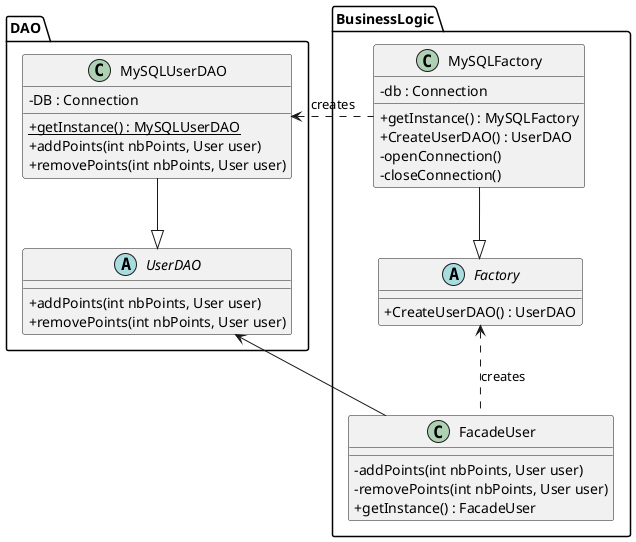 @startuml
skinparam classAttributeIconSize 0

package BusinessLogic{
    class FacadeUser{
        - addPoints(int nbPoints, User user)
        - removePoints(int nbPoints, User user)
        + getInstance() : FacadeUser
    }

    abstract class Factory{
        + CreateUserDAO() : UserDAO
    }
    class MySQLFactory{
        - db : Connection
        + getInstance() : MySQLFactory
        + CreateUserDAO() : UserDAO
        - openConnection()
        - closeConnection()
    }


    Factory <.. FacadeUser : creates
    Factory <|-up- MySQLFactory





}

package DAO{

    abstract class UserDAO{
        + addPoints(int nbPoints, User user)
        + removePoints(int nbPoints, User user)
    }

    class MySQLUserDAO{
        - DB : Connection
        + {static} getInstance() : MySQLUserDAO
        + addPoints(int nbPoints, User user)
        + removePoints(int nbPoints, User user)

    }

    MySQLUserDAO --|> UserDAO
    MySQLUserDAO <.right. MySQLFactory : creates

    UserDAO <-right- FacadeUser
}

@enduml